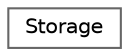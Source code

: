 digraph "Graphical Class Hierarchy"
{
 // LATEX_PDF_SIZE
  bgcolor="transparent";
  edge [fontname=Helvetica,fontsize=10,labelfontname=Helvetica,labelfontsize=10];
  node [fontname=Helvetica,fontsize=10,shape=box,height=0.2,width=0.4];
  rankdir="LR";
  Node0 [id="Node000000",label="Storage",height=0.2,width=0.4,color="grey40", fillcolor="white", style="filled",URL="$class_storage.html",tooltip="Provides methods to interact with Appwrite's Storage service."];
}
